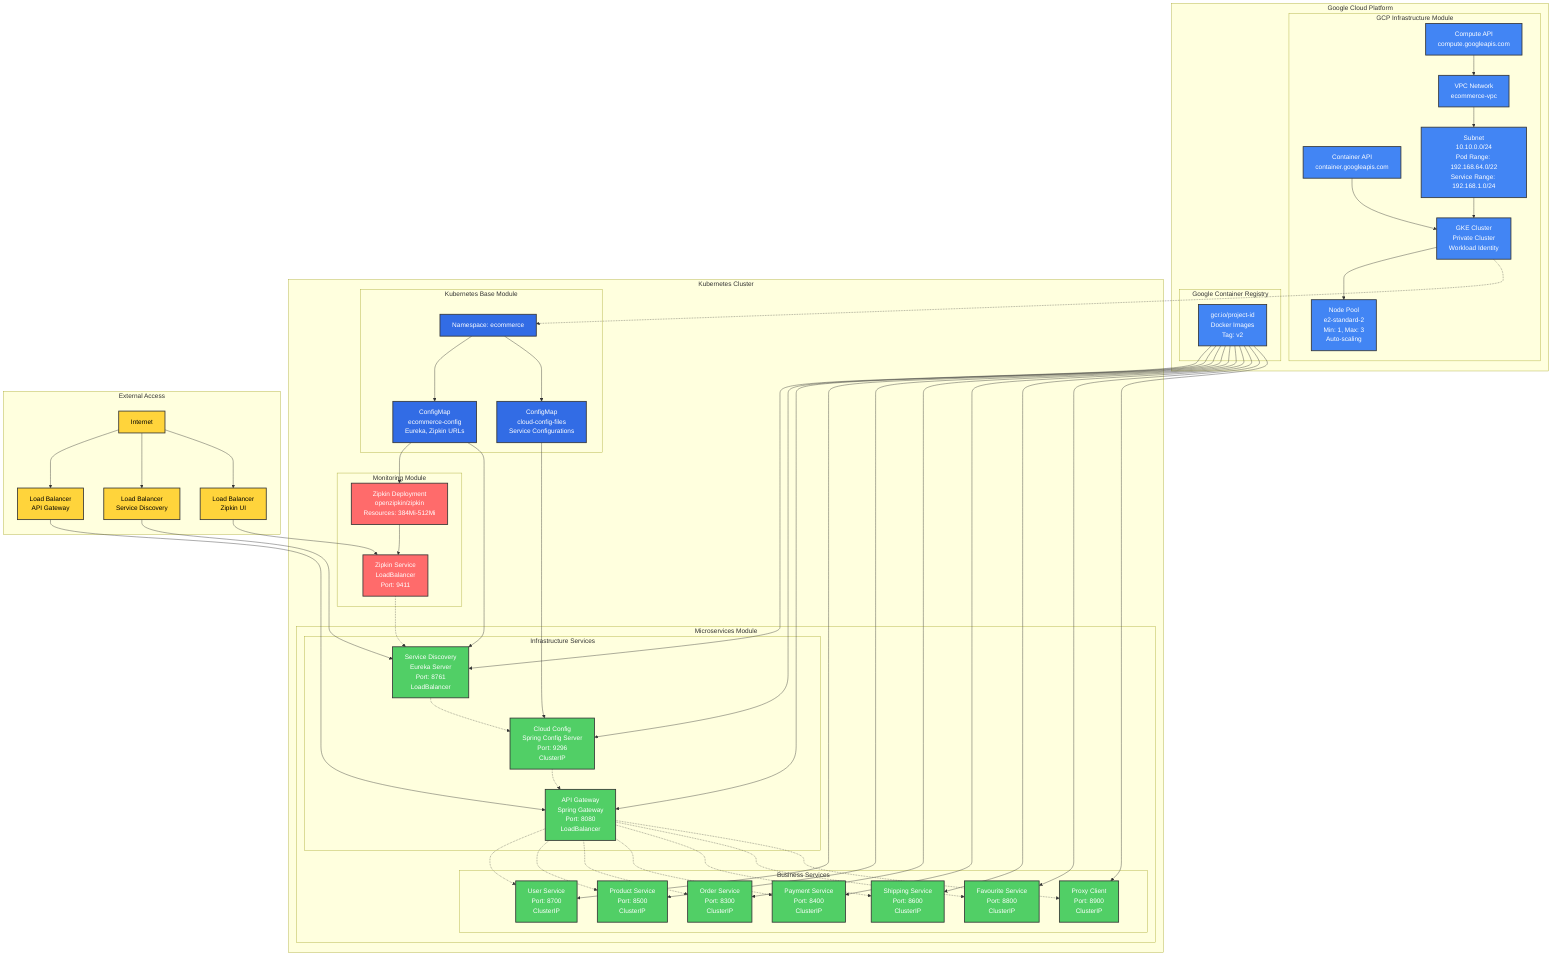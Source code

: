 graph TB
    subgraph "Google Cloud Platform"
        subgraph "GCP Infrastructure Module"
            API1["Container API<br/>container.googleapis.com"]
            API2["Compute API<br/>compute.googleapis.com"]
            VPC["VPC Network<br/>ecommerce-vpc"]
            SUBNET["Subnet<br/>10.10.0.0/24<br/>Pod Range: 192.168.64.0/22<br/>Service Range: 192.168.1.0/24"]
            GKE["GKE Cluster<br/>Private Cluster<br/>Workload Identity"]
            NODEPOOL["Node Pool<br/>e2-standard-2<br/>Min: 1, Max: 3<br/>Auto-scaling"]
        end
        
        subgraph "Google Container Registry"
            GCR["gcr.io/project-id<br/>Docker Images<br/>Tag: v2"]
        end
    end

    subgraph "Kubernetes Cluster"
        subgraph "Kubernetes Base Module"
            NS["Namespace: ecommerce"]
            CM1["ConfigMap<br/>ecommerce-config<br/>Eureka, Zipkin URLs"]
            CM2["ConfigMap<br/>cloud-config-files<br/>Service Configurations"]
        end

        subgraph "Monitoring Module"
            ZIPKIN_DEP["Zipkin Deployment<br/>openzipkin/zipkin<br/>Resources: 384Mi-512Mi"]
            ZIPKIN_SVC["Zipkin Service<br/>LoadBalancer<br/>Port: 9411"]
        end

        subgraph "Microservices Module"
            subgraph "Infrastructure Services"
                SD_DEP["Service Discovery<br/>Eureka Server<br/>Port: 8761<br/>LoadBalancer"]
                CC_DEP["Cloud Config<br/>Spring Config Server<br/>Port: 9296<br/>ClusterIP"]
                AG_DEP["API Gateway<br/>Spring Gateway<br/>Port: 8080<br/>LoadBalancer"]
            end

            subgraph "Business Services"
                US_DEP["User Service<br/>Port: 8700<br/>ClusterIP"]
                PS_DEP["Product Service<br/>Port: 8500<br/>ClusterIP"]
                OS_DEP["Order Service<br/>Port: 8300<br/>ClusterIP"]
                PMS_DEP["Payment Service<br/>Port: 8400<br/>ClusterIP"]
                SS_DEP["Shipping Service<br/>Port: 8600<br/>ClusterIP"]
                FS_DEP["Favourite Service<br/>Port: 8800<br/>ClusterIP"]
                PC_DEP["Proxy Client<br/>Port: 8900<br/>ClusterIP"]
            end
        end
    end

    subgraph "External Access"
        INTERNET["Internet"]
        LB1["Load Balancer<br/>API Gateway"]
        LB2["Load Balancer<br/>Service Discovery"]
        LB3["Load Balancer<br/>Zipkin UI"]
    end

    %% Dependencies
    API1 --> GKE
    API2 --> VPC
    VPC --> SUBNET
    SUBNET --> GKE
    GKE --> NODEPOOL
    
    %% Module Dependencies
    GKE -.-> NS
    NS --> CM1
    NS --> CM2
    
    %% Monitoring Dependencies
    CM1 --> ZIPKIN_DEP
    ZIPKIN_DEP --> ZIPKIN_SVC
    
    %% Microservices Dependencies
    ZIPKIN_SVC -.-> SD_DEP
    CM1 --> SD_DEP
    CM2 --> CC_DEP
    SD_DEP -.-> CC_DEP
    CC_DEP -.-> AG_DEP
    
    %% Business Services Dependencies
    AG_DEP -.-> US_DEP
    AG_DEP -.-> PS_DEP
    AG_DEP -.-> OS_DEP
    AG_DEP -.-> PMS_DEP
    AG_DEP -.-> SS_DEP
    AG_DEP -.-> FS_DEP
    AG_DEP -.-> PC_DEP
    
    %% Container Registry
    GCR --> SD_DEP
    GCR --> CC_DEP
    GCR --> AG_DEP
    GCR --> US_DEP
    GCR --> PS_DEP
    GCR --> OS_DEP
    GCR --> PMS_DEP
    GCR --> SS_DEP
    GCR --> FS_DEP
    GCR --> PC_DEP
    
    %% External Access
    INTERNET --> LB1
    INTERNET --> LB2
    INTERNET --> LB3
    LB1 --> AG_DEP
    LB2 --> SD_DEP
    LB3 --> ZIPKIN_SVC

    %% Styling
    classDef moduleGCP fill:#4285f4,stroke:#333,stroke-width:2px,color:#fff
    classDef moduleK8s fill:#326ce5,stroke:#333,stroke-width:2px,color:#fff
    classDef moduleMonitoring fill:#ff6b6b,stroke:#333,stroke-width:2px,color:#fff
    classDef moduleMicroservices fill:#51cf66,stroke:#333,stroke-width:2px,color:#fff
    classDef externalAccess fill:#ffd43b,stroke:#333,stroke-width:2px,color:#000
    
    class API1,API2,VPC,SUBNET,GKE,NODEPOOL,GCR moduleGCP
    class NS,CM1,CM2 moduleK8s
    class ZIPKIN_DEP,ZIPKIN_SVC moduleMonitoring
    class SD_DEP,CC_DEP,AG_DEP,US_DEP,PS_DEP,OS_DEP,PMS_DEP,SS_DEP,FS_DEP,PC_DEP moduleMicroservices
    class INTERNET,LB1,LB2,LB3 externalAccess